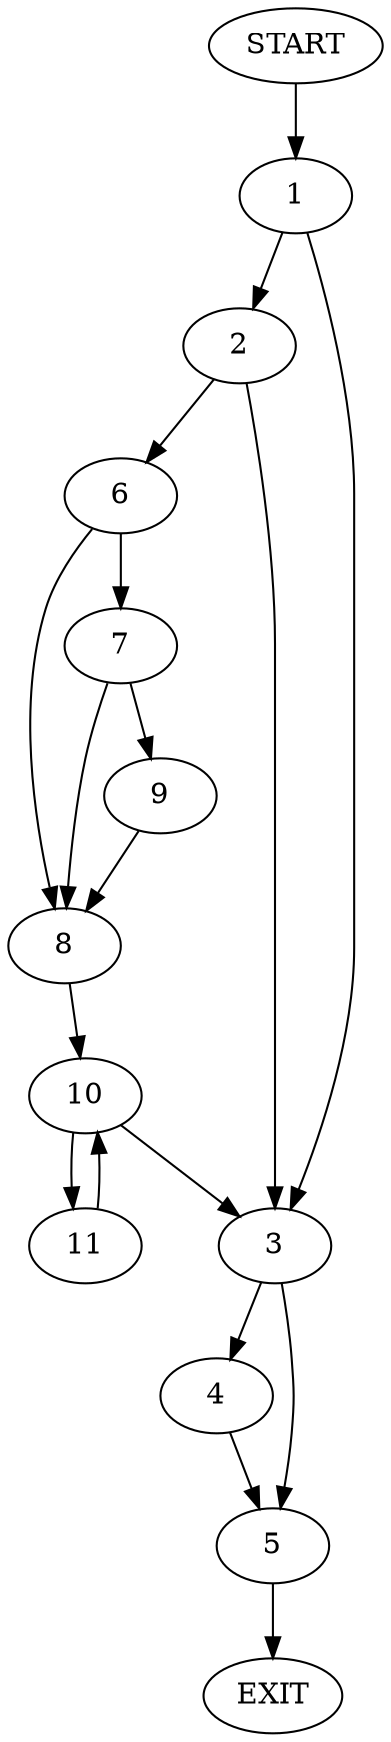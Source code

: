 digraph {
0 [label="START"]
12 [label="EXIT"]
0 -> 1
1 -> 2
1 -> 3
3 -> 4
3 -> 5
2 -> 6
2 -> 3
6 -> 7
6 -> 8
7 -> 9
7 -> 8
8 -> 10
9 -> 8
10 -> 11
10 -> 3
11 -> 10
5 -> 12
4 -> 5
}
